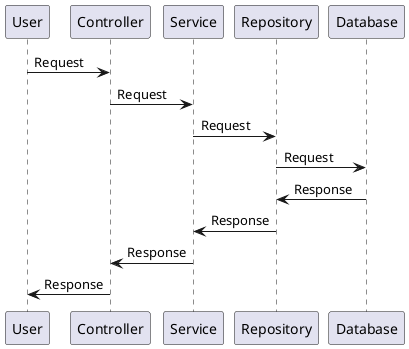 @startuml

participant "User" as U
participant "Controller" as C
participant "Service" as S
participant "Repository" as R
participant "Database" as D

U -> C: Request
C -> S: Request
S -> R: Request

R -> D: Request

D -> R: Response
R -> S: Response
S -> C: Response
C -> U: Response


@enduml
